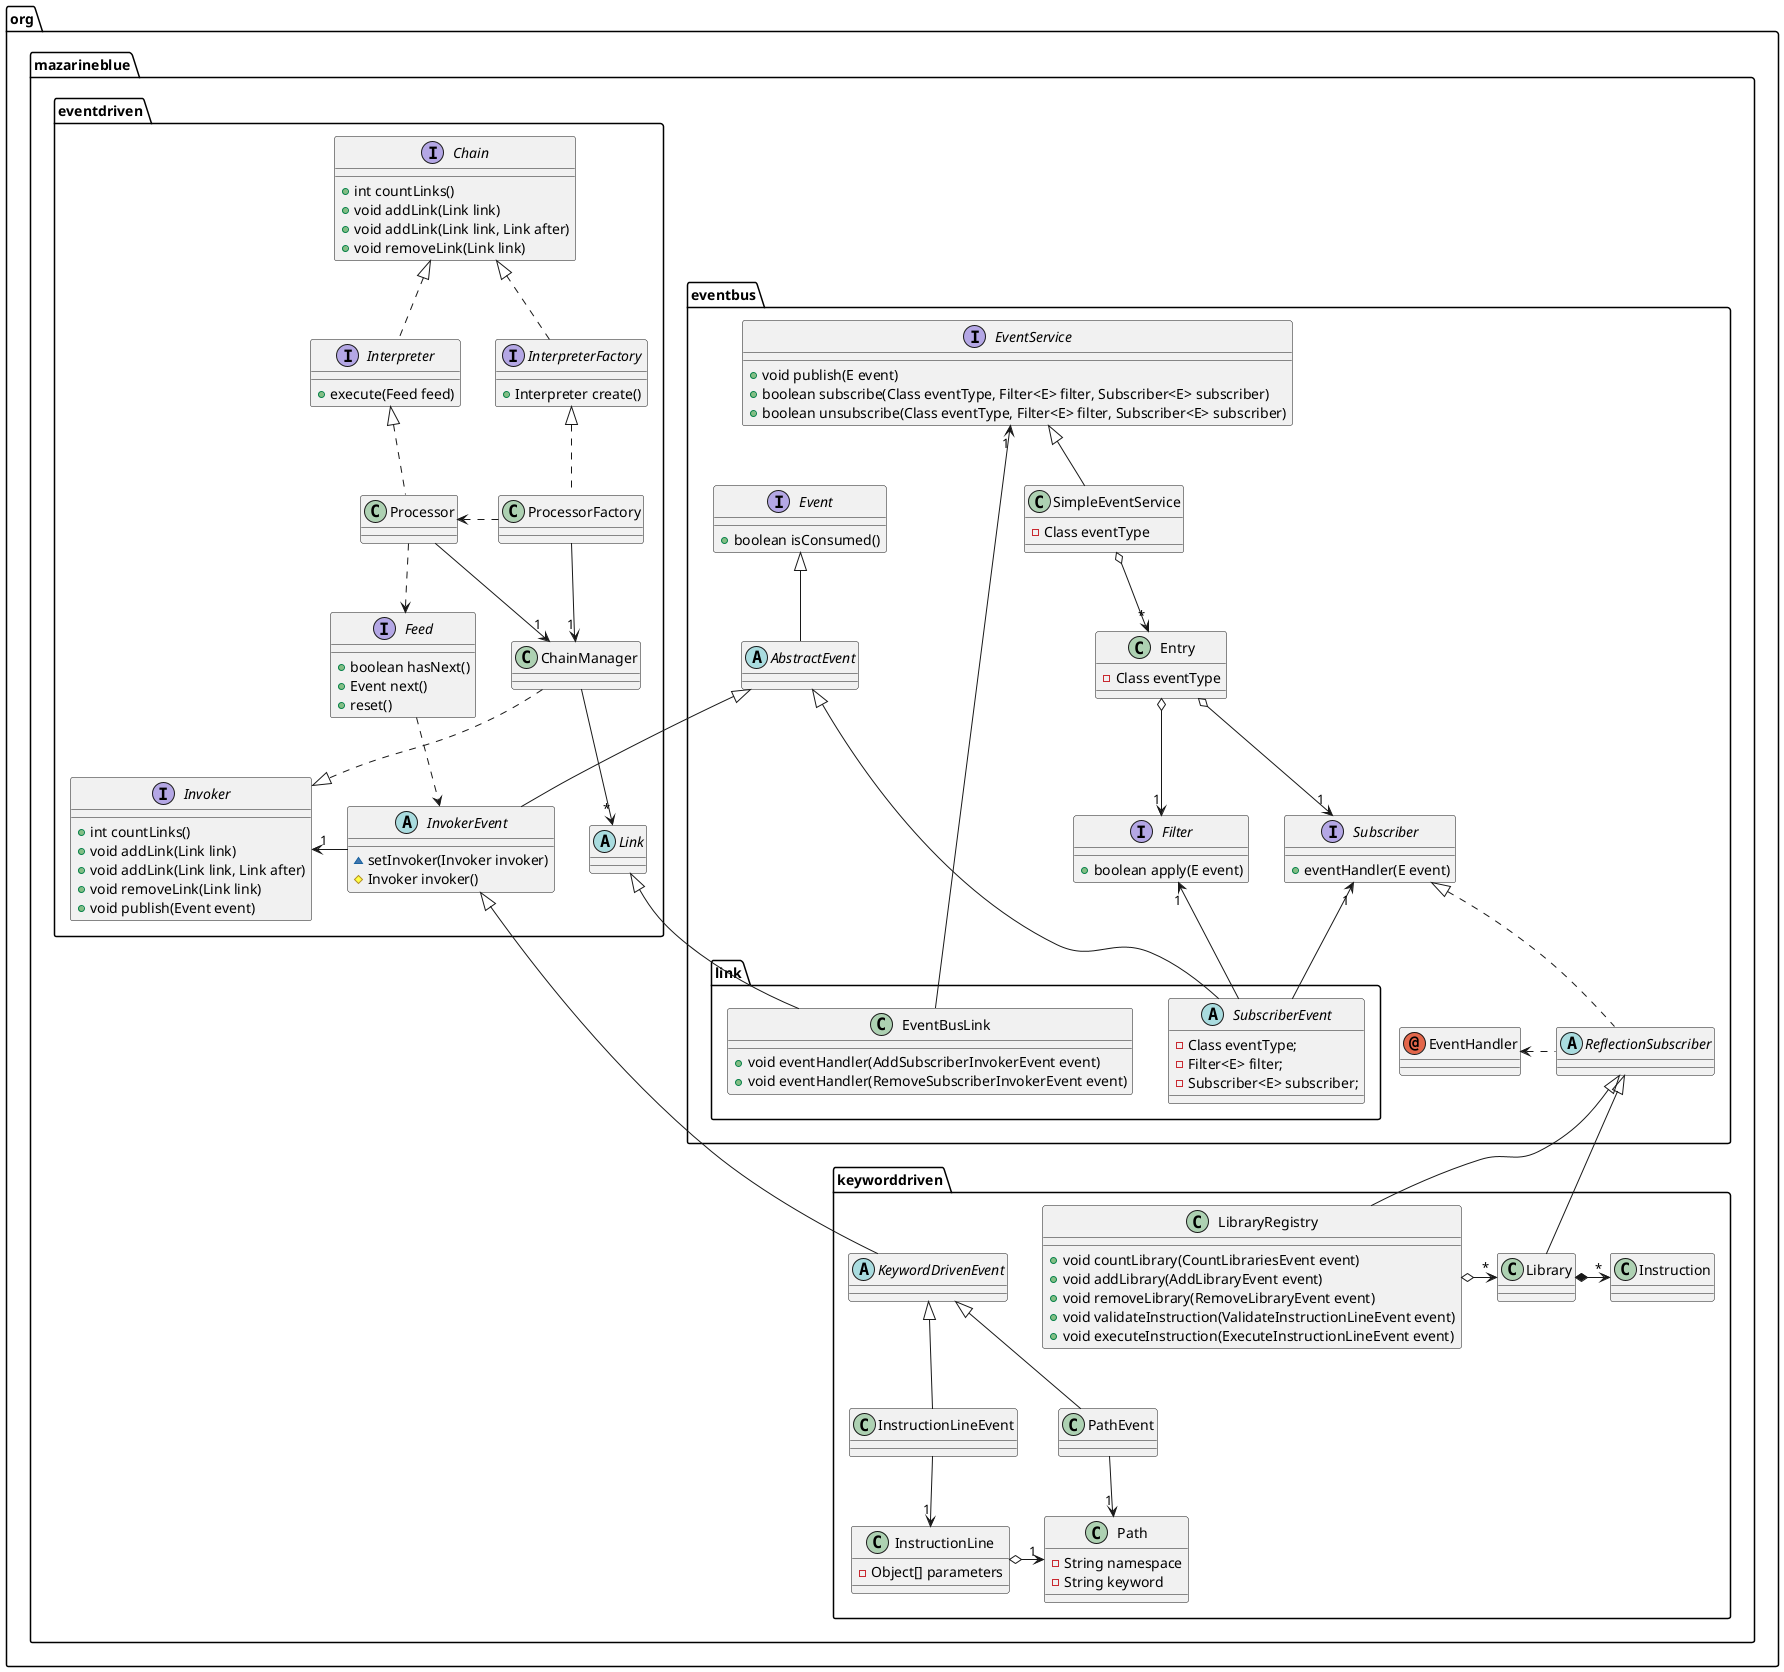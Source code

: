 @startuml
annotation org.mazarineblue.eventbus.EventHandler
interface org.mazarineblue.eventbus.Event {
    +boolean isConsumed()
}
interface org.mazarineblue.eventbus.EventService {
    +void publish(E event)
    +boolean subscribe(Class eventType, Filter<E> filter, Subscriber<E> subscriber)
    +boolean unsubscribe(Class eventType, Filter<E> filter, Subscriber<E> subscriber)
}
interface org.mazarineblue.eventbus.Filter {
    +boolean apply(E event)
}
interface org.mazarineblue.eventbus.Subscriber {
    +eventHandler(E event)
}
abstract class org.mazarineblue.eventbus.AbstractEvent
abstract org.mazarineblue.eventbus.ReflectionSubscriber
class org.mazarineblue.eventbus.Entry {
    -Class eventType
}
class org.mazarineblue.eventbus.SimpleEventService {
    -Class eventType
}

org.mazarineblue.eventbus.Event <|-- org.mazarineblue.eventbus.AbstractEvent
org.mazarineblue.eventbus.EventService <|-- org.mazarineblue.eventbus.SimpleEventService
org.mazarineblue.eventbus.SimpleEventService o--> "*" org.mazarineblue.eventbus.Entry
org.mazarineblue.eventbus.Entry o--> "1" org.mazarineblue.eventbus.Filter
org.mazarineblue.eventbus.Entry o--> "1" org.mazarineblue.eventbus.Subscriber
org.mazarineblue.eventbus.Subscriber <|.. org.mazarineblue.eventbus.ReflectionSubscriber
org.mazarineblue.eventbus.ReflectionSubscriber .left.> org.mazarineblue.eventbus.EventHandler

interface org.mazarineblue.eventdriven.Chain {
    +int countLinks()
    +void addLink(Link link)
    +void addLink(Link link, Link after)
    +void removeLink(Link link)
}
interface org.mazarineblue.eventdriven.Feed {
    +boolean hasNext()
    +Event next()
    +reset()
}
interface org.mazarineblue.eventdriven.Interpreter {
    +execute(Feed feed)
}
interface org.mazarineblue.eventdriven.InterpreterFactory {
    +Interpreter create()
}
interface org.mazarineblue.eventdriven.Invoker {
    +int countLinks()
    +void addLink(Link link)
    +void addLink(Link link, Link after)
    +void removeLink(Link link)
    +void publish(Event event)
}
abstract class org.mazarineblue.eventdriven.InvokerEvent {
    ~setInvoker(Invoker invoker)
    #Invoker invoker()
}
abstract org.mazarineblue.eventdriven.Link

org.mazarineblue.eventdriven.Chain <|.. org.mazarineblue.eventdriven.InterpreterFactory
org.mazarineblue.eventdriven.Chain <|.. org.mazarineblue.eventdriven.Interpreter
org.mazarineblue.eventdriven.InterpreterFactory <|.. org.mazarineblue.eventdriven.ProcessorFactory
org.mazarineblue.eventdriven.Interpreter <|.. org.mazarineblue.eventdriven.Processor
org.mazarineblue.eventdriven.ProcessorFactory .right.> org.mazarineblue.eventdriven.Processor
org.mazarineblue.eventdriven.ProcessorFactory --> "1" org.mazarineblue.eventdriven.ChainManager
org.mazarineblue.eventdriven.Processor --> "1" org.mazarineblue.eventdriven.ChainManager
org.mazarineblue.eventdriven.Processor ..> org.mazarineblue.eventdriven.Feed
org.mazarineblue.eventdriven.ChainManager ..|> org.mazarineblue.eventdriven.Invoker
org.mazarineblue.eventdriven.ChainManager --> "*" org.mazarineblue.eventdriven.Link
org.mazarineblue.eventdriven.Feed ..> org.mazarineblue.eventdriven.InvokerEvent
org.mazarineblue.eventdriven.InvokerEvent -right-> "1" org.mazarineblue.eventdriven.Invoker
org.mazarineblue.eventbus.AbstractEvent <|-- org.mazarineblue.eventdriven.InvokerEvent

class org.mazarineblue.eventbus.link.EventBusLink {
    +void eventHandler(AddSubscriberInvokerEvent event)
    +void eventHandler(RemoveSubscriberInvokerEvent event)
}
abstract class org.mazarineblue.eventbus.link.SubscriberEvent {
    -Class eventType;
    -Filter<E> filter;
    -Subscriber<E> subscriber;
}

org.mazarineblue.eventdriven.Link <|-- org.mazarineblue.eventbus.link.EventBusLink
org.mazarineblue.eventbus.link.EventBusLink --> "1" org.mazarineblue.eventbus.EventService
org.mazarineblue.eventbus.AbstractEvent <|--- org.mazarineblue.eventbus.link.SubscriberEvent
org.mazarineblue.eventbus.link.SubscriberEvent -up-> "1" org.mazarineblue.eventbus.Filter
org.mazarineblue.eventbus.link.SubscriberEvent -up-> "1" org.mazarineblue.eventbus.Subscriber






abstract org.mazarineblue.keyworddriven.Library {
}
class org.mazarineblue.keyworddriven.InstructionLine {
    -Object[] parameters
}
class org.mazarineblue.keyworddriven.Path {
    -String namespace
    -String keyword
}
class org.mazarineblue.keyworddriven.LibraryRegistry {
    +void countLibrary(CountLibrariesEvent event)
    +void addLibrary(AddLibraryEvent event)
    +void removeLibrary(RemoveLibraryEvent event)
    +void validateInstruction(ValidateInstructionLineEvent event)
    +void executeInstruction(ExecuteInstructionLineEvent event)
}
class org.mazarineblue.keyworddriven.Library
abstract org.mazarineblue.keyworddriven.KeywordDrivenEvent

org.mazarineblue.eventbus.ReflectionSubscriber <|-- org.mazarineblue.keyworddriven.LibraryRegistry
org.mazarineblue.eventbus.ReflectionSubscriber <|-- org.mazarineblue.keyworddriven.Library

org.mazarineblue.keyworddriven.LibraryRegistry o-right-> "*" org.mazarineblue.keyworddriven.Library
org.mazarineblue.keyworddriven.Library *-right-> "*" org.mazarineblue.keyworddriven.Instruction

org.mazarineblue.eventdriven.InvokerEvent <|-- org.mazarineblue.keyworddriven.KeywordDrivenEvent
org.mazarineblue.keyworddriven.KeywordDrivenEvent <|-- org.mazarineblue.keyworddriven.InstructionLineEvent
org.mazarineblue.keyworddriven.KeywordDrivenEvent <|-- org.mazarineblue.keyworddriven.PathEvent
org.mazarineblue.keyworddriven.InstructionLineEvent --> "1" org.mazarineblue.keyworddriven.InstructionLine
org.mazarineblue.keyworddriven.InstructionLine o-right-> "1" org.mazarineblue.keyworddriven.Path
org.mazarineblue.keyworddriven.PathEvent --> "1" org.mazarineblue.keyworddriven.Path
@enduml
